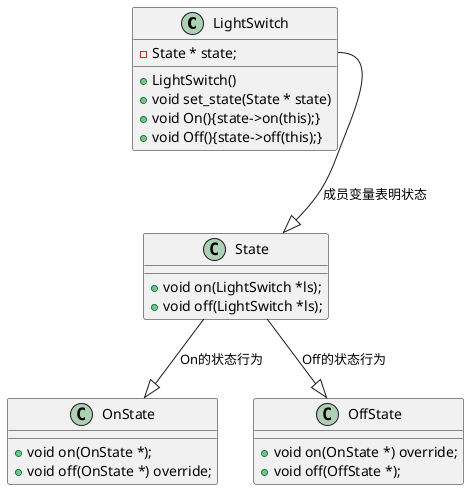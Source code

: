 @startuml
class LightSwitch{
    - State * state;
    + LightSwitch()
    + void set_state(State * state)
    + void On(){state->on(this);}
    + void Off(){state->off(this);}
}
class State{
    + void on(LightSwitch *ls);
    + void off(LightSwitch *ls);
}
class OnState{
    + void on(OnState *);
    + void off(OnState *) override;
}
class OffState{
    + void on(OnState *) override;
    + void off(OffState *);
}
LightSwitch::state--|>State:成员变量表明状态
State--|>OnState:On的状态行为
State--|>OffState:Off的状态行为

@enduml